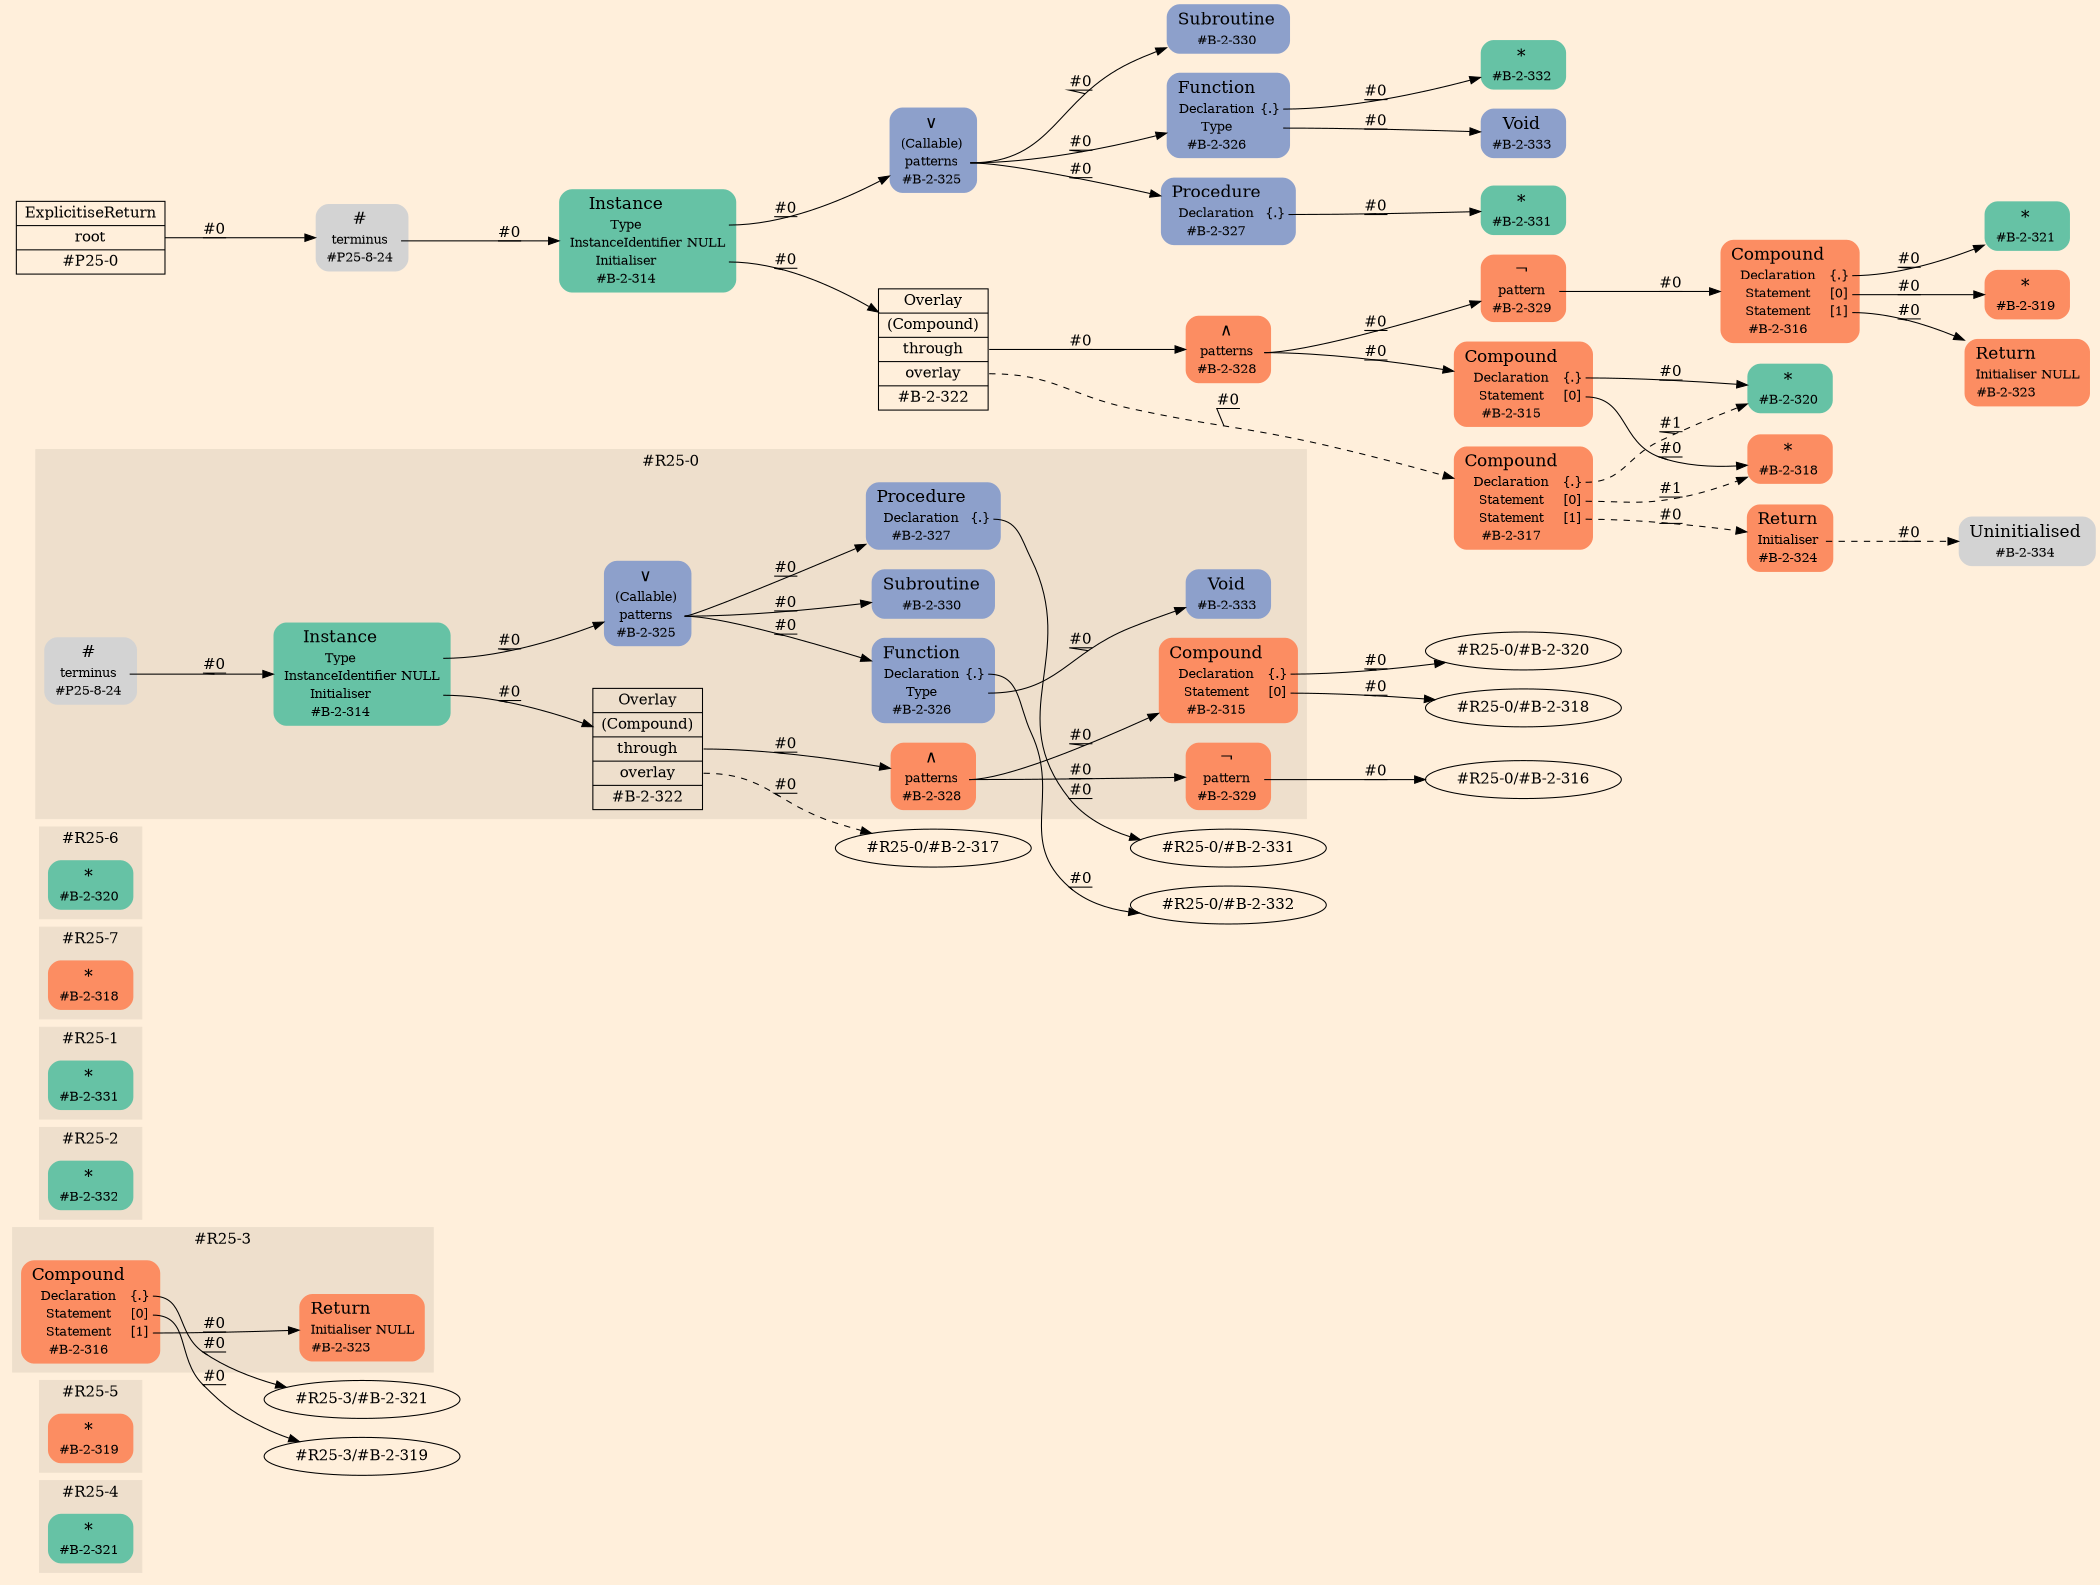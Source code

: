 digraph Inferno {
graph [
rankdir = "LR"
ranksep = 1.0
size = "14,20"
bgcolor = antiquewhite1
color = black
fontcolor = black
];
node [
];
subgraph "cluster#R25-4" {
label = "#R25-4"
style = "filled"
color = antiquewhite2
"#R25-4/#B-2-321" [
shape = "plaintext"
fillcolor = "/set28/1"
label = <<TABLE BORDER="0" CELLBORDER="0" CELLSPACING="0">
 <TR>
  <TD><FONT POINT-SIZE="16.0">*</FONT></TD>
  <TD></TD>
 </TR>
 <TR>
  <TD>#B-2-321</TD>
  <TD PORT="port0"></TD>
 </TR>
</TABLE>>
style = "rounded,filled"
fontsize = "12"
];
}
subgraph "cluster#R25-5" {
label = "#R25-5"
style = "filled"
color = antiquewhite2
"#R25-5/#B-2-319" [
shape = "plaintext"
fillcolor = "/set28/2"
label = <<TABLE BORDER="0" CELLBORDER="0" CELLSPACING="0">
 <TR>
  <TD><FONT POINT-SIZE="16.0">*</FONT></TD>
  <TD></TD>
 </TR>
 <TR>
  <TD>#B-2-319</TD>
  <TD PORT="port0"></TD>
 </TR>
</TABLE>>
style = "rounded,filled"
fontsize = "12"
];
}
subgraph "cluster#R25-3" {
label = "#R25-3"
style = "filled"
color = antiquewhite2
"#R25-3/#B-2-323" [
shape = "plaintext"
fillcolor = "/set28/2"
label = <<TABLE BORDER="0" CELLBORDER="0" CELLSPACING="0">
 <TR>
  <TD><FONT POINT-SIZE="16.0">Return</FONT></TD>
  <TD></TD>
 </TR>
 <TR>
  <TD>Initialiser</TD>
  <TD PORT="port0">NULL</TD>
 </TR>
 <TR>
  <TD>#B-2-323</TD>
  <TD PORT="port1"></TD>
 </TR>
</TABLE>>
style = "rounded,filled"
fontsize = "12"
];
"#R25-3/#B-2-316" [
shape = "plaintext"
fillcolor = "/set28/2"
label = <<TABLE BORDER="0" CELLBORDER="0" CELLSPACING="0">
 <TR>
  <TD><FONT POINT-SIZE="16.0">Compound</FONT></TD>
  <TD></TD>
 </TR>
 <TR>
  <TD>Declaration</TD>
  <TD PORT="port0">{.}</TD>
 </TR>
 <TR>
  <TD>Statement</TD>
  <TD PORT="port1">[0]</TD>
 </TR>
 <TR>
  <TD>Statement</TD>
  <TD PORT="port2">[1]</TD>
 </TR>
 <TR>
  <TD>#B-2-316</TD>
  <TD PORT="port3"></TD>
 </TR>
</TABLE>>
style = "rounded,filled"
fontsize = "12"
];
}
"#R25-3/#B-2-316":port0 -> "#R25-3/#B-2-321" [style="solid"
label = "#0"
decorate = true
color = black
fontcolor = black
];
"#R25-3/#B-2-316":port1 -> "#R25-3/#B-2-319" [style="solid"
label = "#0"
decorate = true
color = black
fontcolor = black
];
"#R25-3/#B-2-316":port2 -> "#R25-3/#B-2-323" [style="solid"
label = "#0"
decorate = true
color = black
fontcolor = black
];
subgraph "cluster#R25-2" {
label = "#R25-2"
style = "filled"
color = antiquewhite2
"#R25-2/#B-2-332" [
shape = "plaintext"
fillcolor = "/set28/1"
label = <<TABLE BORDER="0" CELLBORDER="0" CELLSPACING="0">
 <TR>
  <TD><FONT POINT-SIZE="16.0">*</FONT></TD>
  <TD></TD>
 </TR>
 <TR>
  <TD>#B-2-332</TD>
  <TD PORT="port0"></TD>
 </TR>
</TABLE>>
style = "rounded,filled"
fontsize = "12"
];
}
subgraph "cluster#R25-1" {
label = "#R25-1"
style = "filled"
color = antiquewhite2
"#R25-1/#B-2-331" [
shape = "plaintext"
fillcolor = "/set28/1"
label = <<TABLE BORDER="0" CELLBORDER="0" CELLSPACING="0">
 <TR>
  <TD><FONT POINT-SIZE="16.0">*</FONT></TD>
  <TD></TD>
 </TR>
 <TR>
  <TD>#B-2-331</TD>
  <TD PORT="port0"></TD>
 </TR>
</TABLE>>
style = "rounded,filled"
fontsize = "12"
];
}
subgraph "cluster#R25-7" {
label = "#R25-7"
style = "filled"
color = antiquewhite2
"#R25-7/#B-2-318" [
shape = "plaintext"
fillcolor = "/set28/2"
label = <<TABLE BORDER="0" CELLBORDER="0" CELLSPACING="0">
 <TR>
  <TD><FONT POINT-SIZE="16.0">*</FONT></TD>
  <TD></TD>
 </TR>
 <TR>
  <TD>#B-2-318</TD>
  <TD PORT="port0"></TD>
 </TR>
</TABLE>>
style = "rounded,filled"
fontsize = "12"
];
}
subgraph "cluster#R25-6" {
label = "#R25-6"
style = "filled"
color = antiquewhite2
"#R25-6/#B-2-320" [
shape = "plaintext"
fillcolor = "/set28/1"
label = <<TABLE BORDER="0" CELLBORDER="0" CELLSPACING="0">
 <TR>
  <TD><FONT POINT-SIZE="16.0">*</FONT></TD>
  <TD></TD>
 </TR>
 <TR>
  <TD>#B-2-320</TD>
  <TD PORT="port0"></TD>
 </TR>
</TABLE>>
style = "rounded,filled"
fontsize = "12"
];
}
subgraph "cluster#R25-0" {
label = "#R25-0"
style = "filled"
color = antiquewhite2
"#R25-0/#B-2-315" [
shape = "plaintext"
fillcolor = "/set28/2"
label = <<TABLE BORDER="0" CELLBORDER="0" CELLSPACING="0">
 <TR>
  <TD><FONT POINT-SIZE="16.0">Compound</FONT></TD>
  <TD></TD>
 </TR>
 <TR>
  <TD>Declaration</TD>
  <TD PORT="port0">{.}</TD>
 </TR>
 <TR>
  <TD>Statement</TD>
  <TD PORT="port1">[0]</TD>
 </TR>
 <TR>
  <TD>#B-2-315</TD>
  <TD PORT="port2"></TD>
 </TR>
</TABLE>>
style = "rounded,filled"
fontsize = "12"
];
"#R25-0/#B-2-322" [
shape = "record"
fillcolor = antiquewhite2
label = "<fixed> Overlay | <port0> (Compound) | <port1> through | <port2> overlay | <port3> #B-2-322"
style = "filled"
fontsize = "14"
color = black
fontcolor = black
];
"#R25-0/#B-2-329" [
shape = "plaintext"
fillcolor = "/set28/2"
label = <<TABLE BORDER="0" CELLBORDER="0" CELLSPACING="0">
 <TR>
  <TD><FONT POINT-SIZE="16.0">¬</FONT></TD>
  <TD></TD>
 </TR>
 <TR>
  <TD>pattern</TD>
  <TD PORT="port0"></TD>
 </TR>
 <TR>
  <TD>#B-2-329</TD>
  <TD PORT="port1"></TD>
 </TR>
</TABLE>>
style = "rounded,filled"
fontsize = "12"
];
"#R25-0/#B-2-330" [
shape = "plaintext"
fillcolor = "/set28/3"
label = <<TABLE BORDER="0" CELLBORDER="0" CELLSPACING="0">
 <TR>
  <TD><FONT POINT-SIZE="16.0">Subroutine</FONT></TD>
  <TD></TD>
 </TR>
 <TR>
  <TD>#B-2-330</TD>
  <TD PORT="port0"></TD>
 </TR>
</TABLE>>
style = "rounded,filled"
fontsize = "12"
];
"#R25-0/#B-2-314" [
shape = "plaintext"
fillcolor = "/set28/1"
label = <<TABLE BORDER="0" CELLBORDER="0" CELLSPACING="0">
 <TR>
  <TD><FONT POINT-SIZE="16.0">Instance</FONT></TD>
  <TD></TD>
 </TR>
 <TR>
  <TD>Type</TD>
  <TD PORT="port0"></TD>
 </TR>
 <TR>
  <TD>InstanceIdentifier</TD>
  <TD PORT="port1">NULL</TD>
 </TR>
 <TR>
  <TD>Initialiser</TD>
  <TD PORT="port2"></TD>
 </TR>
 <TR>
  <TD>#B-2-314</TD>
  <TD PORT="port3"></TD>
 </TR>
</TABLE>>
style = "rounded,filled"
fontsize = "12"
];
"#R25-0/#P25-8-24" [
shape = "plaintext"
label = <<TABLE BORDER="0" CELLBORDER="0" CELLSPACING="0">
 <TR>
  <TD><FONT POINT-SIZE="16.0">#</FONT></TD>
  <TD></TD>
 </TR>
 <TR>
  <TD>terminus</TD>
  <TD PORT="port0"></TD>
 </TR>
 <TR>
  <TD>#P25-8-24</TD>
  <TD PORT="port1"></TD>
 </TR>
</TABLE>>
style = "rounded,filled"
fontsize = "12"
];
"#R25-0/#B-2-327" [
shape = "plaintext"
fillcolor = "/set28/3"
label = <<TABLE BORDER="0" CELLBORDER="0" CELLSPACING="0">
 <TR>
  <TD><FONT POINT-SIZE="16.0">Procedure</FONT></TD>
  <TD></TD>
 </TR>
 <TR>
  <TD>Declaration</TD>
  <TD PORT="port0">{.}</TD>
 </TR>
 <TR>
  <TD>#B-2-327</TD>
  <TD PORT="port1"></TD>
 </TR>
</TABLE>>
style = "rounded,filled"
fontsize = "12"
];
"#R25-0/#B-2-325" [
shape = "plaintext"
fillcolor = "/set28/3"
label = <<TABLE BORDER="0" CELLBORDER="0" CELLSPACING="0">
 <TR>
  <TD><FONT POINT-SIZE="16.0">∨</FONT></TD>
  <TD></TD>
 </TR>
 <TR>
  <TD>(Callable)</TD>
  <TD PORT="port0"></TD>
 </TR>
 <TR>
  <TD>patterns</TD>
  <TD PORT="port1"></TD>
 </TR>
 <TR>
  <TD>#B-2-325</TD>
  <TD PORT="port2"></TD>
 </TR>
</TABLE>>
style = "rounded,filled"
fontsize = "12"
];
"#R25-0/#B-2-328" [
shape = "plaintext"
fillcolor = "/set28/2"
label = <<TABLE BORDER="0" CELLBORDER="0" CELLSPACING="0">
 <TR>
  <TD><FONT POINT-SIZE="16.0">∧</FONT></TD>
  <TD></TD>
 </TR>
 <TR>
  <TD>patterns</TD>
  <TD PORT="port0"></TD>
 </TR>
 <TR>
  <TD>#B-2-328</TD>
  <TD PORT="port1"></TD>
 </TR>
</TABLE>>
style = "rounded,filled"
fontsize = "12"
];
"#R25-0/#B-2-326" [
shape = "plaintext"
fillcolor = "/set28/3"
label = <<TABLE BORDER="0" CELLBORDER="0" CELLSPACING="0">
 <TR>
  <TD><FONT POINT-SIZE="16.0">Function</FONT></TD>
  <TD></TD>
 </TR>
 <TR>
  <TD>Declaration</TD>
  <TD PORT="port0">{.}</TD>
 </TR>
 <TR>
  <TD>Type</TD>
  <TD PORT="port1"></TD>
 </TR>
 <TR>
  <TD>#B-2-326</TD>
  <TD PORT="port2"></TD>
 </TR>
</TABLE>>
style = "rounded,filled"
fontsize = "12"
];
"#R25-0/#B-2-333" [
shape = "plaintext"
fillcolor = "/set28/3"
label = <<TABLE BORDER="0" CELLBORDER="0" CELLSPACING="0">
 <TR>
  <TD><FONT POINT-SIZE="16.0">Void</FONT></TD>
  <TD></TD>
 </TR>
 <TR>
  <TD>#B-2-333</TD>
  <TD PORT="port0"></TD>
 </TR>
</TABLE>>
style = "rounded,filled"
fontsize = "12"
];
}
"#R25-0/#B-2-315":port0 -> "#R25-0/#B-2-320" [style="solid"
label = "#0"
decorate = true
color = black
fontcolor = black
];
"#R25-0/#B-2-315":port1 -> "#R25-0/#B-2-318" [style="solid"
label = "#0"
decorate = true
color = black
fontcolor = black
];
"#R25-0/#B-2-322":port1 -> "#R25-0/#B-2-328" [style="solid"
label = "#0"
decorate = true
color = black
fontcolor = black
];
"#R25-0/#B-2-322":port2 -> "#R25-0/#B-2-317" [style="dashed"
label = "#0"
decorate = true
color = black
fontcolor = black
];
"#R25-0/#B-2-329":port0 -> "#R25-0/#B-2-316" [style="solid"
label = "#0"
decorate = true
color = black
fontcolor = black
];
"#R25-0/#B-2-314":port0 -> "#R25-0/#B-2-325" [style="solid"
label = "#0"
decorate = true
color = black
fontcolor = black
];
"#R25-0/#B-2-314":port2 -> "#R25-0/#B-2-322" [style="solid"
label = "#0"
decorate = true
color = black
fontcolor = black
];
"#R25-0/#P25-8-24":port0 -> "#R25-0/#B-2-314" [style="solid"
label = "#0"
decorate = true
color = black
fontcolor = black
];
"#R25-0/#B-2-327":port0 -> "#R25-0/#B-2-331" [style="solid"
label = "#0"
decorate = true
color = black
fontcolor = black
];
"#R25-0/#B-2-325":port1 -> "#R25-0/#B-2-326" [style="solid"
label = "#0"
decorate = true
color = black
fontcolor = black
];
"#R25-0/#B-2-325":port1 -> "#R25-0/#B-2-327" [style="solid"
label = "#0"
decorate = true
color = black
fontcolor = black
];
"#R25-0/#B-2-325":port1 -> "#R25-0/#B-2-330" [style="solid"
label = "#0"
decorate = true
color = black
fontcolor = black
];
"#R25-0/#B-2-328":port0 -> "#R25-0/#B-2-315" [style="solid"
label = "#0"
decorate = true
color = black
fontcolor = black
];
"#R25-0/#B-2-328":port0 -> "#R25-0/#B-2-329" [style="solid"
label = "#0"
decorate = true
color = black
fontcolor = black
];
"#R25-0/#B-2-326":port0 -> "#R25-0/#B-2-332" [style="solid"
label = "#0"
decorate = true
color = black
fontcolor = black
];
"#R25-0/#B-2-326":port1 -> "#R25-0/#B-2-333" [style="solid"
label = "#0"
decorate = true
color = black
fontcolor = black
];
"CR#P25-0" [
shape = "record"
fillcolor = antiquewhite1
label = "<fixed> ExplicitiseReturn | <port0> root | <port1> #P25-0"
style = "filled"
fontsize = "14"
color = black
fontcolor = black
];
"#P25-8-24" [
shape = "plaintext"
label = <<TABLE BORDER="0" CELLBORDER="0" CELLSPACING="0">
 <TR>
  <TD><FONT POINT-SIZE="16.0">#</FONT></TD>
  <TD></TD>
 </TR>
 <TR>
  <TD>terminus</TD>
  <TD PORT="port0"></TD>
 </TR>
 <TR>
  <TD>#P25-8-24</TD>
  <TD PORT="port1"></TD>
 </TR>
</TABLE>>
style = "rounded,filled"
fontsize = "12"
];
"#B-2-314" [
shape = "plaintext"
fillcolor = "/set28/1"
label = <<TABLE BORDER="0" CELLBORDER="0" CELLSPACING="0">
 <TR>
  <TD><FONT POINT-SIZE="16.0">Instance</FONT></TD>
  <TD></TD>
 </TR>
 <TR>
  <TD>Type</TD>
  <TD PORT="port0"></TD>
 </TR>
 <TR>
  <TD>InstanceIdentifier</TD>
  <TD PORT="port1">NULL</TD>
 </TR>
 <TR>
  <TD>Initialiser</TD>
  <TD PORT="port2"></TD>
 </TR>
 <TR>
  <TD>#B-2-314</TD>
  <TD PORT="port3"></TD>
 </TR>
</TABLE>>
style = "rounded,filled"
fontsize = "12"
];
"#B-2-325" [
shape = "plaintext"
fillcolor = "/set28/3"
label = <<TABLE BORDER="0" CELLBORDER="0" CELLSPACING="0">
 <TR>
  <TD><FONT POINT-SIZE="16.0">∨</FONT></TD>
  <TD></TD>
 </TR>
 <TR>
  <TD>(Callable)</TD>
  <TD PORT="port0"></TD>
 </TR>
 <TR>
  <TD>patterns</TD>
  <TD PORT="port1"></TD>
 </TR>
 <TR>
  <TD>#B-2-325</TD>
  <TD PORT="port2"></TD>
 </TR>
</TABLE>>
style = "rounded,filled"
fontsize = "12"
];
"#B-2-326" [
shape = "plaintext"
fillcolor = "/set28/3"
label = <<TABLE BORDER="0" CELLBORDER="0" CELLSPACING="0">
 <TR>
  <TD><FONT POINT-SIZE="16.0">Function</FONT></TD>
  <TD></TD>
 </TR>
 <TR>
  <TD>Declaration</TD>
  <TD PORT="port0">{.}</TD>
 </TR>
 <TR>
  <TD>Type</TD>
  <TD PORT="port1"></TD>
 </TR>
 <TR>
  <TD>#B-2-326</TD>
  <TD PORT="port2"></TD>
 </TR>
</TABLE>>
style = "rounded,filled"
fontsize = "12"
];
"#B-2-332" [
shape = "plaintext"
fillcolor = "/set28/1"
label = <<TABLE BORDER="0" CELLBORDER="0" CELLSPACING="0">
 <TR>
  <TD><FONT POINT-SIZE="16.0">*</FONT></TD>
  <TD></TD>
 </TR>
 <TR>
  <TD>#B-2-332</TD>
  <TD PORT="port0"></TD>
 </TR>
</TABLE>>
style = "rounded,filled"
fontsize = "12"
];
"#B-2-333" [
shape = "plaintext"
fillcolor = "/set28/3"
label = <<TABLE BORDER="0" CELLBORDER="0" CELLSPACING="0">
 <TR>
  <TD><FONT POINT-SIZE="16.0">Void</FONT></TD>
  <TD></TD>
 </TR>
 <TR>
  <TD>#B-2-333</TD>
  <TD PORT="port0"></TD>
 </TR>
</TABLE>>
style = "rounded,filled"
fontsize = "12"
];
"#B-2-327" [
shape = "plaintext"
fillcolor = "/set28/3"
label = <<TABLE BORDER="0" CELLBORDER="0" CELLSPACING="0">
 <TR>
  <TD><FONT POINT-SIZE="16.0">Procedure</FONT></TD>
  <TD></TD>
 </TR>
 <TR>
  <TD>Declaration</TD>
  <TD PORT="port0">{.}</TD>
 </TR>
 <TR>
  <TD>#B-2-327</TD>
  <TD PORT="port1"></TD>
 </TR>
</TABLE>>
style = "rounded,filled"
fontsize = "12"
];
"#B-2-331" [
shape = "plaintext"
fillcolor = "/set28/1"
label = <<TABLE BORDER="0" CELLBORDER="0" CELLSPACING="0">
 <TR>
  <TD><FONT POINT-SIZE="16.0">*</FONT></TD>
  <TD></TD>
 </TR>
 <TR>
  <TD>#B-2-331</TD>
  <TD PORT="port0"></TD>
 </TR>
</TABLE>>
style = "rounded,filled"
fontsize = "12"
];
"#B-2-330" [
shape = "plaintext"
fillcolor = "/set28/3"
label = <<TABLE BORDER="0" CELLBORDER="0" CELLSPACING="0">
 <TR>
  <TD><FONT POINT-SIZE="16.0">Subroutine</FONT></TD>
  <TD></TD>
 </TR>
 <TR>
  <TD>#B-2-330</TD>
  <TD PORT="port0"></TD>
 </TR>
</TABLE>>
style = "rounded,filled"
fontsize = "12"
];
"#B-2-322" [
shape = "record"
fillcolor = antiquewhite1
label = "<fixed> Overlay | <port0> (Compound) | <port1> through | <port2> overlay | <port3> #B-2-322"
style = "filled"
fontsize = "14"
color = black
fontcolor = black
];
"#B-2-328" [
shape = "plaintext"
fillcolor = "/set28/2"
label = <<TABLE BORDER="0" CELLBORDER="0" CELLSPACING="0">
 <TR>
  <TD><FONT POINT-SIZE="16.0">∧</FONT></TD>
  <TD></TD>
 </TR>
 <TR>
  <TD>patterns</TD>
  <TD PORT="port0"></TD>
 </TR>
 <TR>
  <TD>#B-2-328</TD>
  <TD PORT="port1"></TD>
 </TR>
</TABLE>>
style = "rounded,filled"
fontsize = "12"
];
"#B-2-315" [
shape = "plaintext"
fillcolor = "/set28/2"
label = <<TABLE BORDER="0" CELLBORDER="0" CELLSPACING="0">
 <TR>
  <TD><FONT POINT-SIZE="16.0">Compound</FONT></TD>
  <TD></TD>
 </TR>
 <TR>
  <TD>Declaration</TD>
  <TD PORT="port0">{.}</TD>
 </TR>
 <TR>
  <TD>Statement</TD>
  <TD PORT="port1">[0]</TD>
 </TR>
 <TR>
  <TD>#B-2-315</TD>
  <TD PORT="port2"></TD>
 </TR>
</TABLE>>
style = "rounded,filled"
fontsize = "12"
];
"#B-2-320" [
shape = "plaintext"
fillcolor = "/set28/1"
label = <<TABLE BORDER="0" CELLBORDER="0" CELLSPACING="0">
 <TR>
  <TD><FONT POINT-SIZE="16.0">*</FONT></TD>
  <TD></TD>
 </TR>
 <TR>
  <TD>#B-2-320</TD>
  <TD PORT="port0"></TD>
 </TR>
</TABLE>>
style = "rounded,filled"
fontsize = "12"
];
"#B-2-318" [
shape = "plaintext"
fillcolor = "/set28/2"
label = <<TABLE BORDER="0" CELLBORDER="0" CELLSPACING="0">
 <TR>
  <TD><FONT POINT-SIZE="16.0">*</FONT></TD>
  <TD></TD>
 </TR>
 <TR>
  <TD>#B-2-318</TD>
  <TD PORT="port0"></TD>
 </TR>
</TABLE>>
style = "rounded,filled"
fontsize = "12"
];
"#B-2-329" [
shape = "plaintext"
fillcolor = "/set28/2"
label = <<TABLE BORDER="0" CELLBORDER="0" CELLSPACING="0">
 <TR>
  <TD><FONT POINT-SIZE="16.0">¬</FONT></TD>
  <TD></TD>
 </TR>
 <TR>
  <TD>pattern</TD>
  <TD PORT="port0"></TD>
 </TR>
 <TR>
  <TD>#B-2-329</TD>
  <TD PORT="port1"></TD>
 </TR>
</TABLE>>
style = "rounded,filled"
fontsize = "12"
];
"#B-2-316" [
shape = "plaintext"
fillcolor = "/set28/2"
label = <<TABLE BORDER="0" CELLBORDER="0" CELLSPACING="0">
 <TR>
  <TD><FONT POINT-SIZE="16.0">Compound</FONT></TD>
  <TD></TD>
 </TR>
 <TR>
  <TD>Declaration</TD>
  <TD PORT="port0">{.}</TD>
 </TR>
 <TR>
  <TD>Statement</TD>
  <TD PORT="port1">[0]</TD>
 </TR>
 <TR>
  <TD>Statement</TD>
  <TD PORT="port2">[1]</TD>
 </TR>
 <TR>
  <TD>#B-2-316</TD>
  <TD PORT="port3"></TD>
 </TR>
</TABLE>>
style = "rounded,filled"
fontsize = "12"
];
"#B-2-321" [
shape = "plaintext"
fillcolor = "/set28/1"
label = <<TABLE BORDER="0" CELLBORDER="0" CELLSPACING="0">
 <TR>
  <TD><FONT POINT-SIZE="16.0">*</FONT></TD>
  <TD></TD>
 </TR>
 <TR>
  <TD>#B-2-321</TD>
  <TD PORT="port0"></TD>
 </TR>
</TABLE>>
style = "rounded,filled"
fontsize = "12"
];
"#B-2-319" [
shape = "plaintext"
fillcolor = "/set28/2"
label = <<TABLE BORDER="0" CELLBORDER="0" CELLSPACING="0">
 <TR>
  <TD><FONT POINT-SIZE="16.0">*</FONT></TD>
  <TD></TD>
 </TR>
 <TR>
  <TD>#B-2-319</TD>
  <TD PORT="port0"></TD>
 </TR>
</TABLE>>
style = "rounded,filled"
fontsize = "12"
];
"#B-2-323" [
shape = "plaintext"
fillcolor = "/set28/2"
label = <<TABLE BORDER="0" CELLBORDER="0" CELLSPACING="0">
 <TR>
  <TD><FONT POINT-SIZE="16.0">Return</FONT></TD>
  <TD></TD>
 </TR>
 <TR>
  <TD>Initialiser</TD>
  <TD PORT="port0">NULL</TD>
 </TR>
 <TR>
  <TD>#B-2-323</TD>
  <TD PORT="port1"></TD>
 </TR>
</TABLE>>
style = "rounded,filled"
fontsize = "12"
];
"#B-2-317" [
shape = "plaintext"
fillcolor = "/set28/2"
label = <<TABLE BORDER="0" CELLBORDER="0" CELLSPACING="0">
 <TR>
  <TD><FONT POINT-SIZE="16.0">Compound</FONT></TD>
  <TD></TD>
 </TR>
 <TR>
  <TD>Declaration</TD>
  <TD PORT="port0">{.}</TD>
 </TR>
 <TR>
  <TD>Statement</TD>
  <TD PORT="port1">[0]</TD>
 </TR>
 <TR>
  <TD>Statement</TD>
  <TD PORT="port2">[1]</TD>
 </TR>
 <TR>
  <TD>#B-2-317</TD>
  <TD PORT="port3"></TD>
 </TR>
</TABLE>>
style = "rounded,filled"
fontsize = "12"
];
"#B-2-324" [
shape = "plaintext"
fillcolor = "/set28/2"
label = <<TABLE BORDER="0" CELLBORDER="0" CELLSPACING="0">
 <TR>
  <TD><FONT POINT-SIZE="16.0">Return</FONT></TD>
  <TD></TD>
 </TR>
 <TR>
  <TD>Initialiser</TD>
  <TD PORT="port0"></TD>
 </TR>
 <TR>
  <TD>#B-2-324</TD>
  <TD PORT="port1"></TD>
 </TR>
</TABLE>>
style = "rounded,filled"
fontsize = "12"
];
"#B-2-334" [
shape = "plaintext"
label = <<TABLE BORDER="0" CELLBORDER="0" CELLSPACING="0">
 <TR>
  <TD><FONT POINT-SIZE="16.0">Uninitialised</FONT></TD>
  <TD></TD>
 </TR>
 <TR>
  <TD>#B-2-334</TD>
  <TD PORT="port0"></TD>
 </TR>
</TABLE>>
style = "rounded,filled"
fontsize = "12"
];
"CR#P25-0":port0 -> "#P25-8-24" [style="solid"
label = "#0"
decorate = true
color = black
fontcolor = black
];
"#P25-8-24":port0 -> "#B-2-314" [style="solid"
label = "#0"
decorate = true
color = black
fontcolor = black
];
"#B-2-314":port0 -> "#B-2-325" [style="solid"
label = "#0"
decorate = true
color = black
fontcolor = black
];
"#B-2-314":port2 -> "#B-2-322" [style="solid"
label = "#0"
decorate = true
color = black
fontcolor = black
];
"#B-2-325":port1 -> "#B-2-326" [style="solid"
label = "#0"
decorate = true
color = black
fontcolor = black
];
"#B-2-325":port1 -> "#B-2-327" [style="solid"
label = "#0"
decorate = true
color = black
fontcolor = black
];
"#B-2-325":port1 -> "#B-2-330" [style="solid"
label = "#0"
decorate = true
color = black
fontcolor = black
];
"#B-2-326":port0 -> "#B-2-332" [style="solid"
label = "#0"
decorate = true
color = black
fontcolor = black
];
"#B-2-326":port1 -> "#B-2-333" [style="solid"
label = "#0"
decorate = true
color = black
fontcolor = black
];
"#B-2-327":port0 -> "#B-2-331" [style="solid"
label = "#0"
decorate = true
color = black
fontcolor = black
];
"#B-2-322":port1 -> "#B-2-328" [style="solid"
label = "#0"
decorate = true
color = black
fontcolor = black
];
"#B-2-322":port2 -> "#B-2-317" [style="dashed"
label = "#0"
decorate = true
color = black
fontcolor = black
];
"#B-2-328":port0 -> "#B-2-315" [style="solid"
label = "#0"
decorate = true
color = black
fontcolor = black
];
"#B-2-328":port0 -> "#B-2-329" [style="solid"
label = "#0"
decorate = true
color = black
fontcolor = black
];
"#B-2-315":port0 -> "#B-2-320" [style="solid"
label = "#0"
decorate = true
color = black
fontcolor = black
];
"#B-2-315":port1 -> "#B-2-318" [style="solid"
label = "#0"
decorate = true
color = black
fontcolor = black
];
"#B-2-329":port0 -> "#B-2-316" [style="solid"
label = "#0"
decorate = true
color = black
fontcolor = black
];
"#B-2-316":port0 -> "#B-2-321" [style="solid"
label = "#0"
decorate = true
color = black
fontcolor = black
];
"#B-2-316":port1 -> "#B-2-319" [style="solid"
label = "#0"
decorate = true
color = black
fontcolor = black
];
"#B-2-316":port2 -> "#B-2-323" [style="solid"
label = "#0"
decorate = true
color = black
fontcolor = black
];
"#B-2-317":port0 -> "#B-2-320" [style="dashed"
label = "#1"
decorate = true
color = black
fontcolor = black
];
"#B-2-317":port1 -> "#B-2-318" [style="dashed"
label = "#1"
decorate = true
color = black
fontcolor = black
];
"#B-2-317":port2 -> "#B-2-324" [style="dashed"
label = "#0"
decorate = true
color = black
fontcolor = black
];
"#B-2-324":port0 -> "#B-2-334" [style="dashed"
label = "#0"
decorate = true
color = black
fontcolor = black
];
}
